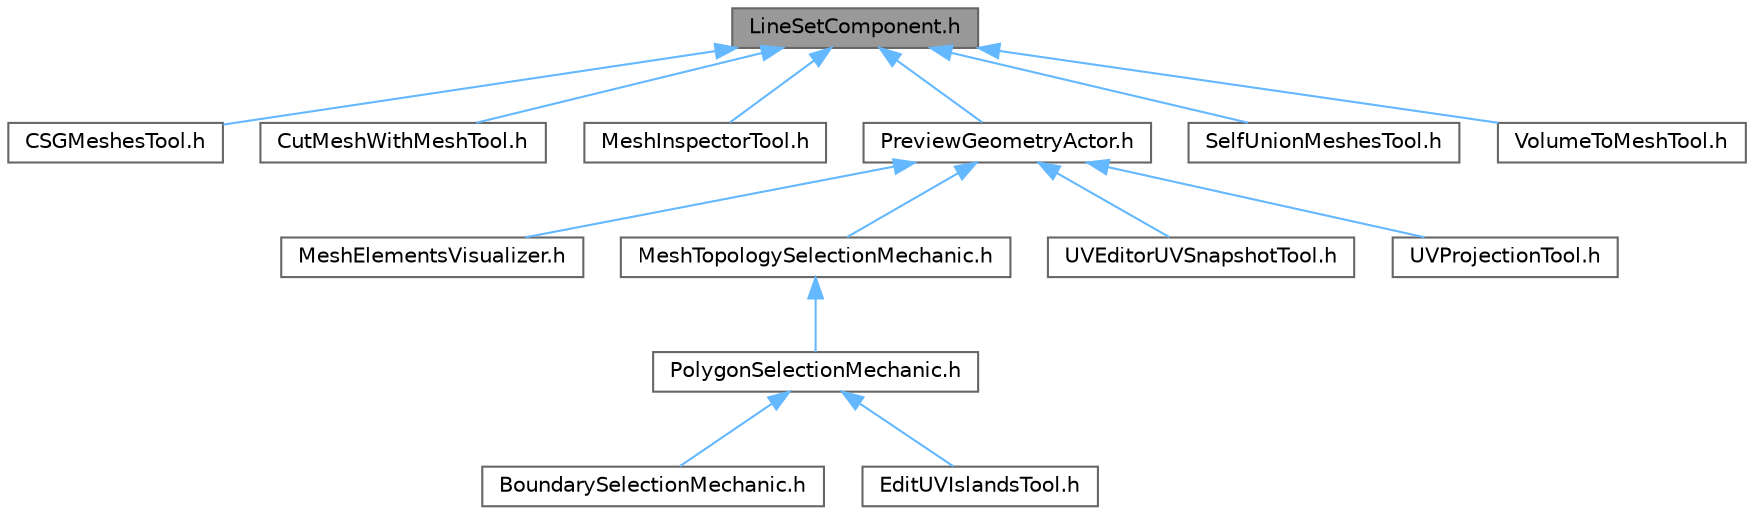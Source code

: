 digraph "LineSetComponent.h"
{
 // INTERACTIVE_SVG=YES
 // LATEX_PDF_SIZE
  bgcolor="transparent";
  edge [fontname=Helvetica,fontsize=10,labelfontname=Helvetica,labelfontsize=10];
  node [fontname=Helvetica,fontsize=10,shape=box,height=0.2,width=0.4];
  Node1 [id="Node000001",label="LineSetComponent.h",height=0.2,width=0.4,color="gray40", fillcolor="grey60", style="filled", fontcolor="black",tooltip=" "];
  Node1 -> Node2 [id="edge1_Node000001_Node000002",dir="back",color="steelblue1",style="solid",tooltip=" "];
  Node2 [id="Node000002",label="CSGMeshesTool.h",height=0.2,width=0.4,color="grey40", fillcolor="white", style="filled",URL="$db/dd1/CSGMeshesTool_8h.html",tooltip=" "];
  Node1 -> Node3 [id="edge2_Node000001_Node000003",dir="back",color="steelblue1",style="solid",tooltip=" "];
  Node3 [id="Node000003",label="CutMeshWithMeshTool.h",height=0.2,width=0.4,color="grey40", fillcolor="white", style="filled",URL="$d2/d2c/CutMeshWithMeshTool_8h.html",tooltip=" "];
  Node1 -> Node4 [id="edge3_Node000001_Node000004",dir="back",color="steelblue1",style="solid",tooltip=" "];
  Node4 [id="Node000004",label="MeshInspectorTool.h",height=0.2,width=0.4,color="grey40", fillcolor="white", style="filled",URL="$de/da1/MeshInspectorTool_8h.html",tooltip=" "];
  Node1 -> Node5 [id="edge4_Node000001_Node000005",dir="back",color="steelblue1",style="solid",tooltip=" "];
  Node5 [id="Node000005",label="PreviewGeometryActor.h",height=0.2,width=0.4,color="grey40", fillcolor="white", style="filled",URL="$d3/d38/PreviewGeometryActor_8h.html",tooltip=" "];
  Node5 -> Node6 [id="edge5_Node000005_Node000006",dir="back",color="steelblue1",style="solid",tooltip=" "];
  Node6 [id="Node000006",label="MeshElementsVisualizer.h",height=0.2,width=0.4,color="grey40", fillcolor="white", style="filled",URL="$d9/d01/MeshElementsVisualizer_8h.html",tooltip=" "];
  Node5 -> Node7 [id="edge6_Node000005_Node000007",dir="back",color="steelblue1",style="solid",tooltip=" "];
  Node7 [id="Node000007",label="MeshTopologySelectionMechanic.h",height=0.2,width=0.4,color="grey40", fillcolor="white", style="filled",URL="$d5/d15/MeshTopologySelectionMechanic_8h.html",tooltip=" "];
  Node7 -> Node8 [id="edge7_Node000007_Node000008",dir="back",color="steelblue1",style="solid",tooltip=" "];
  Node8 [id="Node000008",label="PolygonSelectionMechanic.h",height=0.2,width=0.4,color="grey40", fillcolor="white", style="filled",URL="$da/dff/PolygonSelectionMechanic_8h.html",tooltip=" "];
  Node8 -> Node9 [id="edge8_Node000008_Node000009",dir="back",color="steelblue1",style="solid",tooltip=" "];
  Node9 [id="Node000009",label="BoundarySelectionMechanic.h",height=0.2,width=0.4,color="grey40", fillcolor="white", style="filled",URL="$d8/dd6/BoundarySelectionMechanic_8h.html",tooltip=" "];
  Node8 -> Node10 [id="edge9_Node000008_Node000010",dir="back",color="steelblue1",style="solid",tooltip=" "];
  Node10 [id="Node000010",label="EditUVIslandsTool.h",height=0.2,width=0.4,color="grey40", fillcolor="white", style="filled",URL="$d0/de4/EditUVIslandsTool_8h.html",tooltip=" "];
  Node5 -> Node11 [id="edge10_Node000005_Node000011",dir="back",color="steelblue1",style="solid",tooltip=" "];
  Node11 [id="Node000011",label="UVEditorUVSnapshotTool.h",height=0.2,width=0.4,color="grey40", fillcolor="white", style="filled",URL="$d4/dd6/UVEditorUVSnapshotTool_8h.html",tooltip=" "];
  Node5 -> Node12 [id="edge11_Node000005_Node000012",dir="back",color="steelblue1",style="solid",tooltip=" "];
  Node12 [id="Node000012",label="UVProjectionTool.h",height=0.2,width=0.4,color="grey40", fillcolor="white", style="filled",URL="$d5/d4f/UVProjectionTool_8h.html",tooltip=" "];
  Node1 -> Node13 [id="edge12_Node000001_Node000013",dir="back",color="steelblue1",style="solid",tooltip=" "];
  Node13 [id="Node000013",label="SelfUnionMeshesTool.h",height=0.2,width=0.4,color="grey40", fillcolor="white", style="filled",URL="$dc/dad/SelfUnionMeshesTool_8h.html",tooltip=" "];
  Node1 -> Node14 [id="edge13_Node000001_Node000014",dir="back",color="steelblue1",style="solid",tooltip=" "];
  Node14 [id="Node000014",label="VolumeToMeshTool.h",height=0.2,width=0.4,color="grey40", fillcolor="white", style="filled",URL="$de/d64/VolumeToMeshTool_8h.html",tooltip=" "];
}
